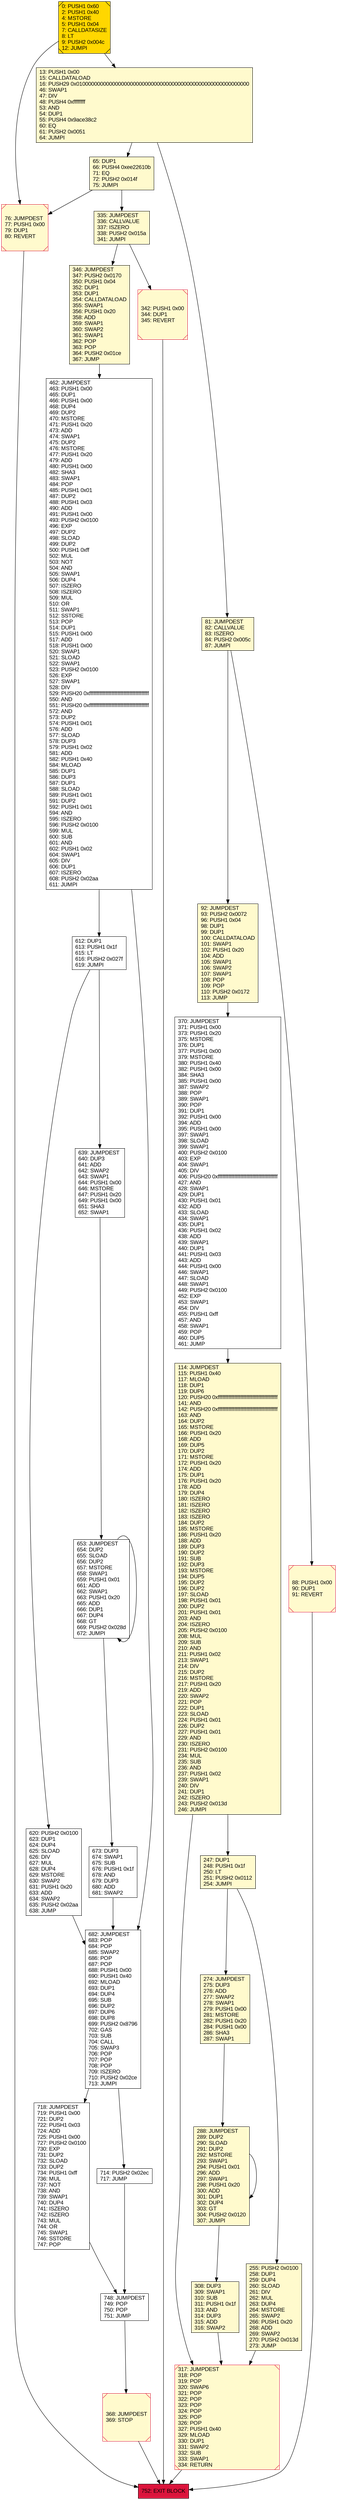 digraph G {
bgcolor=transparent rankdir=UD;
node [shape=box style=filled color=black fillcolor=white fontname=arial fontcolor=black];
274 [label="274: JUMPDEST\l275: DUP3\l276: ADD\l277: SWAP2\l278: SWAP1\l279: PUSH1 0x00\l281: MSTORE\l282: PUSH1 0x20\l284: PUSH1 0x00\l286: SHA3\l287: SWAP1\l" fillcolor=lemonchiffon ];
76 [label="76: JUMPDEST\l77: PUSH1 0x00\l79: DUP1\l80: REVERT\l" fillcolor=lemonchiffon shape=Msquare color=crimson ];
308 [label="308: DUP3\l309: SWAP1\l310: SUB\l311: PUSH1 0x1f\l313: AND\l314: DUP3\l315: ADD\l316: SWAP2\l" fillcolor=lemonchiffon ];
620 [label="620: PUSH2 0x0100\l623: DUP1\l624: DUP4\l625: SLOAD\l626: DIV\l627: MUL\l628: DUP4\l629: MSTORE\l630: SWAP2\l631: PUSH1 0x20\l633: ADD\l634: SWAP2\l635: PUSH2 0x02aa\l638: JUMP\l" ];
317 [label="317: JUMPDEST\l318: POP\l319: POP\l320: SWAP6\l321: POP\l322: POP\l323: POP\l324: POP\l325: POP\l326: POP\l327: PUSH1 0x40\l329: MLOAD\l330: DUP1\l331: SWAP2\l332: SUB\l333: SWAP1\l334: RETURN\l" fillcolor=lemonchiffon shape=Msquare color=crimson ];
612 [label="612: DUP1\l613: PUSH1 0x1f\l615: LT\l616: PUSH2 0x027f\l619: JUMPI\l" ];
718 [label="718: JUMPDEST\l719: PUSH1 0x00\l721: DUP2\l722: PUSH1 0x03\l724: ADD\l725: PUSH1 0x00\l727: PUSH2 0x0100\l730: EXP\l731: DUP2\l732: SLOAD\l733: DUP2\l734: PUSH1 0xff\l736: MUL\l737: NOT\l738: AND\l739: SWAP1\l740: DUP4\l741: ISZERO\l742: ISZERO\l743: MUL\l744: OR\l745: SWAP1\l746: SSTORE\l747: POP\l" ];
65 [label="65: DUP1\l66: PUSH4 0xee22610b\l71: EQ\l72: PUSH2 0x014f\l75: JUMPI\l" fillcolor=lemonchiffon ];
288 [label="288: JUMPDEST\l289: DUP2\l290: SLOAD\l291: DUP2\l292: MSTORE\l293: SWAP1\l294: PUSH1 0x01\l296: ADD\l297: SWAP1\l298: PUSH1 0x20\l300: ADD\l301: DUP1\l302: DUP4\l303: GT\l304: PUSH2 0x0120\l307: JUMPI\l" fillcolor=lemonchiffon ];
335 [label="335: JUMPDEST\l336: CALLVALUE\l337: ISZERO\l338: PUSH2 0x015a\l341: JUMPI\l" fillcolor=lemonchiffon ];
682 [label="682: JUMPDEST\l683: POP\l684: POP\l685: SWAP2\l686: POP\l687: POP\l688: PUSH1 0x00\l690: PUSH1 0x40\l692: MLOAD\l693: DUP1\l694: DUP4\l695: SUB\l696: DUP2\l697: DUP6\l698: DUP8\l699: PUSH2 0x8796\l702: GAS\l703: SUB\l704: CALL\l705: SWAP3\l706: POP\l707: POP\l708: POP\l709: ISZERO\l710: PUSH2 0x02ce\l713: JUMPI\l" ];
673 [label="673: DUP3\l674: SWAP1\l675: SUB\l676: PUSH1 0x1f\l678: AND\l679: DUP3\l680: ADD\l681: SWAP2\l" ];
714 [label="714: PUSH2 0x02ec\l717: JUMP\l" ];
346 [label="346: JUMPDEST\l347: PUSH2 0x0170\l350: PUSH1 0x04\l352: DUP1\l353: DUP1\l354: CALLDATALOAD\l355: SWAP1\l356: PUSH1 0x20\l358: ADD\l359: SWAP1\l360: SWAP2\l361: SWAP1\l362: POP\l363: POP\l364: PUSH2 0x01ce\l367: JUMP\l" fillcolor=lemonchiffon ];
368 [label="368: JUMPDEST\l369: STOP\l" fillcolor=lemonchiffon shape=Msquare color=crimson ];
639 [label="639: JUMPDEST\l640: DUP3\l641: ADD\l642: SWAP2\l643: SWAP1\l644: PUSH1 0x00\l646: MSTORE\l647: PUSH1 0x20\l649: PUSH1 0x00\l651: SHA3\l652: SWAP1\l" ];
0 [label="0: PUSH1 0x60\l2: PUSH1 0x40\l4: MSTORE\l5: PUSH1 0x04\l7: CALLDATASIZE\l8: LT\l9: PUSH2 0x004c\l12: JUMPI\l" fillcolor=lemonchiffon shape=Msquare fillcolor=gold ];
748 [label="748: JUMPDEST\l749: POP\l750: POP\l751: JUMP\l" ];
92 [label="92: JUMPDEST\l93: PUSH2 0x0072\l96: PUSH1 0x04\l98: DUP1\l99: DUP1\l100: CALLDATALOAD\l101: SWAP1\l102: PUSH1 0x20\l104: ADD\l105: SWAP1\l106: SWAP2\l107: SWAP1\l108: POP\l109: POP\l110: PUSH2 0x0172\l113: JUMP\l" fillcolor=lemonchiffon ];
255 [label="255: PUSH2 0x0100\l258: DUP1\l259: DUP4\l260: SLOAD\l261: DIV\l262: MUL\l263: DUP4\l264: MSTORE\l265: SWAP2\l266: PUSH1 0x20\l268: ADD\l269: SWAP2\l270: PUSH2 0x013d\l273: JUMP\l" fillcolor=lemonchiffon ];
13 [label="13: PUSH1 0x00\l15: CALLDATALOAD\l16: PUSH29 0x0100000000000000000000000000000000000000000000000000000000\l46: SWAP1\l47: DIV\l48: PUSH4 0xffffffff\l53: AND\l54: DUP1\l55: PUSH4 0x9ace38c2\l60: EQ\l61: PUSH2 0x0051\l64: JUMPI\l" fillcolor=lemonchiffon ];
81 [label="81: JUMPDEST\l82: CALLVALUE\l83: ISZERO\l84: PUSH2 0x005c\l87: JUMPI\l" fillcolor=lemonchiffon ];
752 [label="752: EXIT BLOCK\l" fillcolor=crimson ];
462 [label="462: JUMPDEST\l463: PUSH1 0x00\l465: DUP1\l466: PUSH1 0x00\l468: DUP4\l469: DUP2\l470: MSTORE\l471: PUSH1 0x20\l473: ADD\l474: SWAP1\l475: DUP2\l476: MSTORE\l477: PUSH1 0x20\l479: ADD\l480: PUSH1 0x00\l482: SHA3\l483: SWAP1\l484: POP\l485: PUSH1 0x01\l487: DUP2\l488: PUSH1 0x03\l490: ADD\l491: PUSH1 0x00\l493: PUSH2 0x0100\l496: EXP\l497: DUP2\l498: SLOAD\l499: DUP2\l500: PUSH1 0xff\l502: MUL\l503: NOT\l504: AND\l505: SWAP1\l506: DUP4\l507: ISZERO\l508: ISZERO\l509: MUL\l510: OR\l511: SWAP1\l512: SSTORE\l513: POP\l514: DUP1\l515: PUSH1 0x00\l517: ADD\l518: PUSH1 0x00\l520: SWAP1\l521: SLOAD\l522: SWAP1\l523: PUSH2 0x0100\l526: EXP\l527: SWAP1\l528: DIV\l529: PUSH20 0xffffffffffffffffffffffffffffffffffffffff\l550: AND\l551: PUSH20 0xffffffffffffffffffffffffffffffffffffffff\l572: AND\l573: DUP2\l574: PUSH1 0x01\l576: ADD\l577: SLOAD\l578: DUP3\l579: PUSH1 0x02\l581: ADD\l582: PUSH1 0x40\l584: MLOAD\l585: DUP1\l586: DUP3\l587: DUP1\l588: SLOAD\l589: PUSH1 0x01\l591: DUP2\l592: PUSH1 0x01\l594: AND\l595: ISZERO\l596: PUSH2 0x0100\l599: MUL\l600: SUB\l601: AND\l602: PUSH1 0x02\l604: SWAP1\l605: DIV\l606: DUP1\l607: ISZERO\l608: PUSH2 0x02aa\l611: JUMPI\l" ];
114 [label="114: JUMPDEST\l115: PUSH1 0x40\l117: MLOAD\l118: DUP1\l119: DUP6\l120: PUSH20 0xffffffffffffffffffffffffffffffffffffffff\l141: AND\l142: PUSH20 0xffffffffffffffffffffffffffffffffffffffff\l163: AND\l164: DUP2\l165: MSTORE\l166: PUSH1 0x20\l168: ADD\l169: DUP5\l170: DUP2\l171: MSTORE\l172: PUSH1 0x20\l174: ADD\l175: DUP1\l176: PUSH1 0x20\l178: ADD\l179: DUP4\l180: ISZERO\l181: ISZERO\l182: ISZERO\l183: ISZERO\l184: DUP2\l185: MSTORE\l186: PUSH1 0x20\l188: ADD\l189: DUP3\l190: DUP2\l191: SUB\l192: DUP3\l193: MSTORE\l194: DUP5\l195: DUP2\l196: DUP2\l197: SLOAD\l198: PUSH1 0x01\l200: DUP2\l201: PUSH1 0x01\l203: AND\l204: ISZERO\l205: PUSH2 0x0100\l208: MUL\l209: SUB\l210: AND\l211: PUSH1 0x02\l213: SWAP1\l214: DIV\l215: DUP2\l216: MSTORE\l217: PUSH1 0x20\l219: ADD\l220: SWAP2\l221: POP\l222: DUP1\l223: SLOAD\l224: PUSH1 0x01\l226: DUP2\l227: PUSH1 0x01\l229: AND\l230: ISZERO\l231: PUSH2 0x0100\l234: MUL\l235: SUB\l236: AND\l237: PUSH1 0x02\l239: SWAP1\l240: DIV\l241: DUP1\l242: ISZERO\l243: PUSH2 0x013d\l246: JUMPI\l" fillcolor=lemonchiffon ];
342 [label="342: PUSH1 0x00\l344: DUP1\l345: REVERT\l" fillcolor=lemonchiffon shape=Msquare color=crimson ];
88 [label="88: PUSH1 0x00\l90: DUP1\l91: REVERT\l" fillcolor=lemonchiffon shape=Msquare color=crimson ];
653 [label="653: JUMPDEST\l654: DUP2\l655: SLOAD\l656: DUP2\l657: MSTORE\l658: SWAP1\l659: PUSH1 0x01\l661: ADD\l662: SWAP1\l663: PUSH1 0x20\l665: ADD\l666: DUP1\l667: DUP4\l668: GT\l669: PUSH2 0x028d\l672: JUMPI\l" ];
370 [label="370: JUMPDEST\l371: PUSH1 0x00\l373: PUSH1 0x20\l375: MSTORE\l376: DUP1\l377: PUSH1 0x00\l379: MSTORE\l380: PUSH1 0x40\l382: PUSH1 0x00\l384: SHA3\l385: PUSH1 0x00\l387: SWAP2\l388: POP\l389: SWAP1\l390: POP\l391: DUP1\l392: PUSH1 0x00\l394: ADD\l395: PUSH1 0x00\l397: SWAP1\l398: SLOAD\l399: SWAP1\l400: PUSH2 0x0100\l403: EXP\l404: SWAP1\l405: DIV\l406: PUSH20 0xffffffffffffffffffffffffffffffffffffffff\l427: AND\l428: SWAP1\l429: DUP1\l430: PUSH1 0x01\l432: ADD\l433: SLOAD\l434: SWAP1\l435: DUP1\l436: PUSH1 0x02\l438: ADD\l439: SWAP1\l440: DUP1\l441: PUSH1 0x03\l443: ADD\l444: PUSH1 0x00\l446: SWAP1\l447: SLOAD\l448: SWAP1\l449: PUSH2 0x0100\l452: EXP\l453: SWAP1\l454: DIV\l455: PUSH1 0xff\l457: AND\l458: SWAP1\l459: POP\l460: DUP5\l461: JUMP\l" ];
247 [label="247: DUP1\l248: PUSH1 0x1f\l250: LT\l251: PUSH2 0x0112\l254: JUMPI\l" fillcolor=lemonchiffon ];
288 -> 288;
653 -> 653;
673 -> 682;
308 -> 317;
612 -> 620;
748 -> 368;
682 -> 714;
342 -> 752;
0 -> 13;
81 -> 88;
88 -> 752;
114 -> 247;
370 -> 114;
682 -> 718;
65 -> 335;
346 -> 462;
247 -> 255;
92 -> 370;
368 -> 752;
620 -> 682;
288 -> 308;
81 -> 92;
274 -> 288;
65 -> 76;
13 -> 81;
639 -> 653;
255 -> 317;
653 -> 673;
462 -> 682;
612 -> 639;
335 -> 342;
0 -> 76;
718 -> 748;
247 -> 274;
714 -> 748;
76 -> 752;
114 -> 317;
335 -> 346;
13 -> 65;
317 -> 752;
462 -> 612;
}